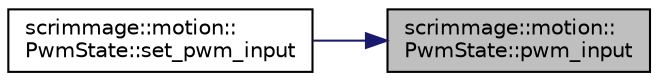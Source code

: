 digraph "scrimmage::motion::PwmState::pwm_input"
{
 // LATEX_PDF_SIZE
  edge [fontname="Helvetica",fontsize="10",labelfontname="Helvetica",labelfontsize="10"];
  node [fontname="Helvetica",fontsize="10",shape=record];
  rankdir="RL";
  Node1 [label="scrimmage::motion::\lPwmState::pwm_input",height=0.2,width=0.4,color="black", fillcolor="grey75", style="filled", fontcolor="black",tooltip=" "];
  Node1 -> Node2 [dir="back",color="midnightblue",fontsize="10",style="solid",fontname="Helvetica"];
  Node2 [label="scrimmage::motion::\lPwmState::set_pwm_input",height=0.2,width=0.4,color="black", fillcolor="white", style="filled",URL="$classscrimmage_1_1motion_1_1PwmState.html#ab3b005771c82cce8880c900cb2da7580",tooltip=" "];
}
